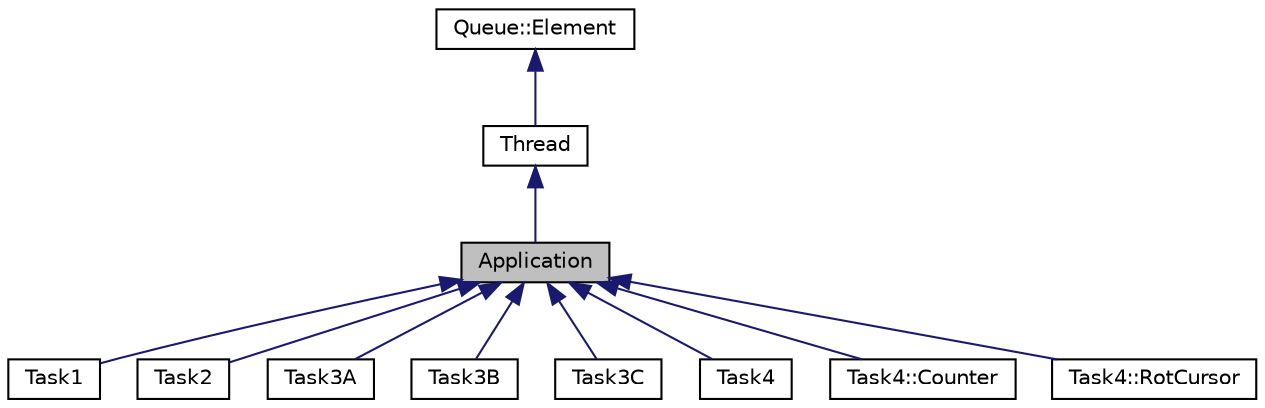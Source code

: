 digraph "Application"
{
  bgcolor="transparent";
  edge [fontname="Helvetica",fontsize="10",labelfontname="Helvetica",labelfontsize="10"];
  node [fontname="Helvetica",fontsize="10",shape=record];
  Node1 [label="Application",height=0.2,width=0.4,color="black", fillcolor="grey75", style="filled", fontcolor="black"];
  Node2 -> Node1 [dir="back",color="midnightblue",fontsize="10",style="solid",fontname="Helvetica"];
  Node2 [label="Thread",height=0.2,width=0.4,color="black",URL="$classThread.html"];
  Node3 -> Node2 [dir="back",color="midnightblue",fontsize="10",style="solid",fontname="Helvetica"];
  Node3 [label="Queue::Element",height=0.2,width=0.4,color="black",URL="$classQueue_1_1Element.html"];
  Node1 -> Node4 [dir="back",color="midnightblue",fontsize="10",style="solid",fontname="Helvetica"];
  Node4 [label="Task1",height=0.2,width=0.4,color="black",URL="$classTask1.html",tooltip="Erste Testanwendung. "];
  Node1 -> Node5 [dir="back",color="midnightblue",fontsize="10",style="solid",fontname="Helvetica"];
  Node5 [label="Task2",height=0.2,width=0.4,color="black",URL="$classTask2.html",tooltip="Second test application. "];
  Node1 -> Node6 [dir="back",color="midnightblue",fontsize="10",style="solid",fontname="Helvetica"];
  Node6 [label="Task3A",height=0.2,width=0.4,color="black",URL="$classTask3A.html",tooltip="Third test application, part 1. "];
  Node1 -> Node7 [dir="back",color="midnightblue",fontsize="10",style="solid",fontname="Helvetica"];
  Node7 [label="Task3B",height=0.2,width=0.4,color="black",URL="$classTask3B.html",tooltip="Third test application, part 2. "];
  Node1 -> Node8 [dir="back",color="midnightblue",fontsize="10",style="solid",fontname="Helvetica"];
  Node8 [label="Task3C",height=0.2,width=0.4,color="black",URL="$classTask3C.html",tooltip="Third test application, part 3. "];
  Node1 -> Node9 [dir="back",color="midnightblue",fontsize="10",style="solid",fontname="Helvetica"];
  Node9 [label="Task4",height=0.2,width=0.4,color="black",URL="$classTask4.html",tooltip="Fourth test application. "];
  Node1 -> Node10 [dir="back",color="midnightblue",fontsize="10",style="solid",fontname="Helvetica"];
  Node10 [label="Task4::Counter",height=0.2,width=0.4,color="black",URL="$classTask4_1_1Counter.html",tooltip="Counting application. "];
  Node1 -> Node11 [dir="back",color="midnightblue",fontsize="10",style="solid",fontname="Helvetica"];
  Node11 [label="Task4::RotCursor",height=0.2,width=0.4,color="black",URL="$classTask4_1_1RotCursor.html",tooltip="Rotating symbol application "];
}
